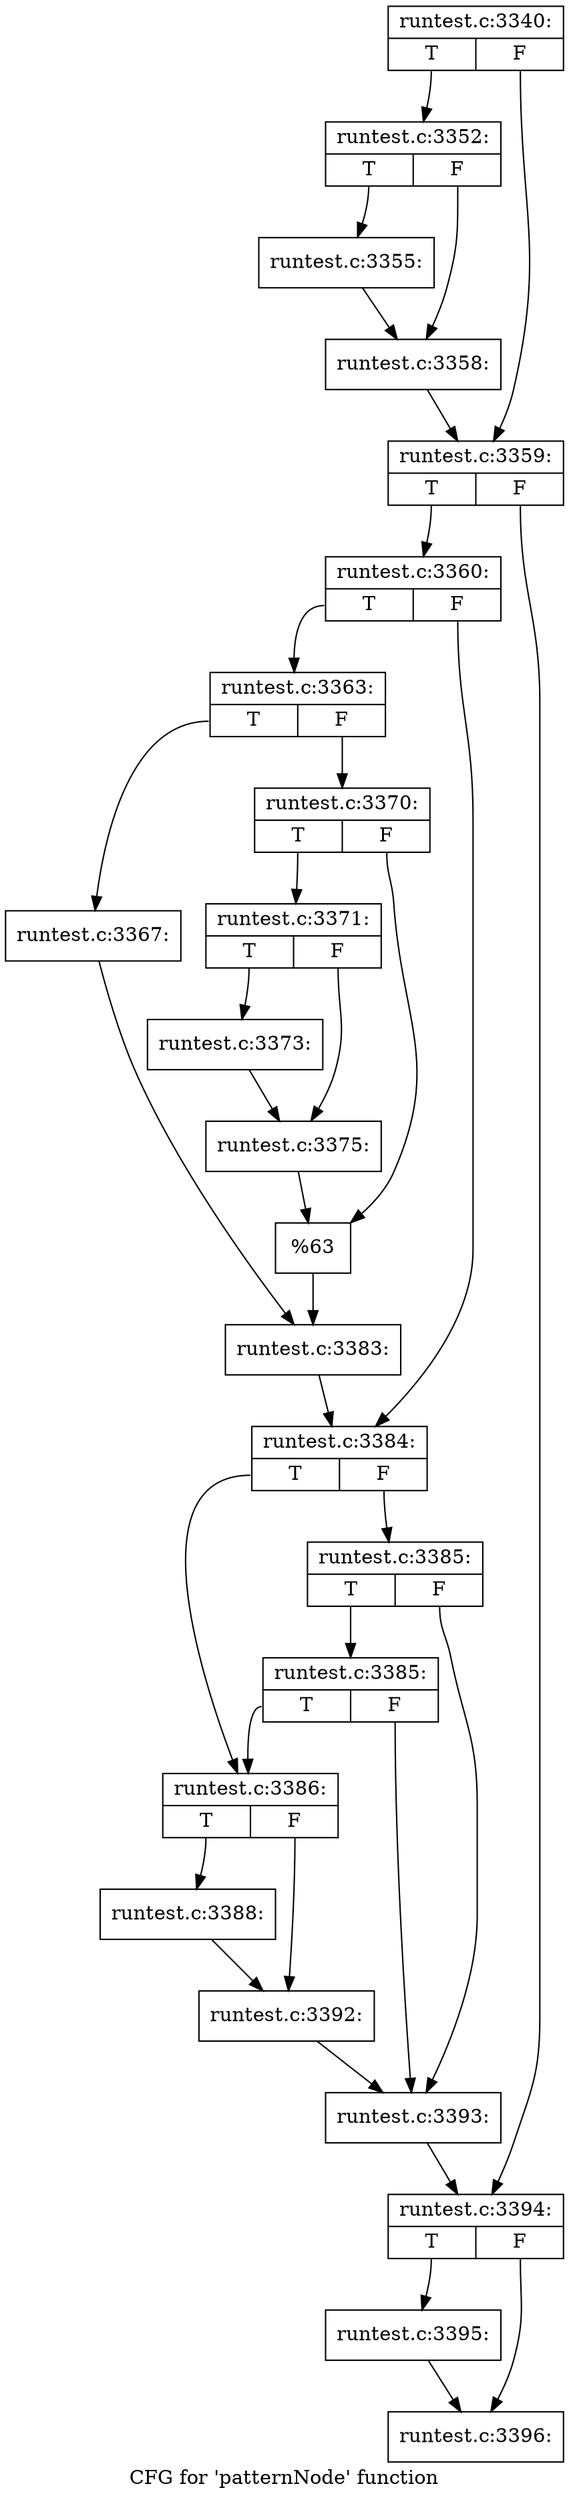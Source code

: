 digraph "CFG for 'patternNode' function" {
	label="CFG for 'patternNode' function";

	Node0x42f3220 [shape=record,label="{runtest.c:3340:|{<s0>T|<s1>F}}"];
	Node0x42f3220:s0 -> Node0x430ea00;
	Node0x42f3220:s1 -> Node0x430ea50;
	Node0x430ea00 [shape=record,label="{runtest.c:3352:|{<s0>T|<s1>F}}"];
	Node0x430ea00:s0 -> Node0x430fb30;
	Node0x430ea00:s1 -> Node0x4310110;
	Node0x430fb30 [shape=record,label="{runtest.c:3355:}"];
	Node0x430fb30 -> Node0x4310110;
	Node0x4310110 [shape=record,label="{runtest.c:3358:}"];
	Node0x4310110 -> Node0x430ea50;
	Node0x430ea50 [shape=record,label="{runtest.c:3359:|{<s0>T|<s1>F}}"];
	Node0x430ea50:s0 -> Node0x43104f0;
	Node0x430ea50:s1 -> Node0x4310cd0;
	Node0x43104f0 [shape=record,label="{runtest.c:3360:|{<s0>T|<s1>F}}"];
	Node0x43104f0:s0 -> Node0x4311250;
	Node0x43104f0:s1 -> Node0x43112a0;
	Node0x4311250 [shape=record,label="{runtest.c:3363:|{<s0>T|<s1>F}}"];
	Node0x4311250:s0 -> Node0x43119f0;
	Node0x4311250:s1 -> Node0x43120d0;
	Node0x43119f0 [shape=record,label="{runtest.c:3367:}"];
	Node0x43119f0 -> Node0x4311d20;
	Node0x43120d0 [shape=record,label="{runtest.c:3370:|{<s0>T|<s1>F}}"];
	Node0x43120d0:s0 -> Node0x4312590;
	Node0x43120d0:s1 -> Node0x43125e0;
	Node0x4312590 [shape=record,label="{runtest.c:3371:|{<s0>T|<s1>F}}"];
	Node0x4312590:s0 -> Node0x4312980;
	Node0x4312590:s1 -> Node0x43129d0;
	Node0x4312980 [shape=record,label="{runtest.c:3373:}"];
	Node0x4312980 -> Node0x43129d0;
	Node0x43129d0 [shape=record,label="{runtest.c:3375:}"];
	Node0x43129d0 -> Node0x43125e0;
	Node0x43125e0 [shape=record,label="{%63}"];
	Node0x43125e0 -> Node0x4311d20;
	Node0x4311d20 [shape=record,label="{runtest.c:3383:}"];
	Node0x4311d20 -> Node0x43112a0;
	Node0x43112a0 [shape=record,label="{runtest.c:3384:|{<s0>T|<s1>F}}"];
	Node0x43112a0:s0 -> Node0x4313ac0;
	Node0x43112a0:s1 -> Node0x4313b60;
	Node0x4313b60 [shape=record,label="{runtest.c:3385:|{<s0>T|<s1>F}}"];
	Node0x4313b60:s0 -> Node0x4313e40;
	Node0x4313b60:s1 -> Node0x4313b10;
	Node0x4313e40 [shape=record,label="{runtest.c:3385:|{<s0>T|<s1>F}}"];
	Node0x4313e40:s0 -> Node0x4313ac0;
	Node0x4313e40:s1 -> Node0x4313b10;
	Node0x4313ac0 [shape=record,label="{runtest.c:3386:|{<s0>T|<s1>F}}"];
	Node0x4313ac0:s0 -> Node0x4314870;
	Node0x4313ac0:s1 -> Node0x4314ba0;
	Node0x4314870 [shape=record,label="{runtest.c:3388:}"];
	Node0x4314870 -> Node0x4314ba0;
	Node0x4314ba0 [shape=record,label="{runtest.c:3392:}"];
	Node0x4314ba0 -> Node0x4313b10;
	Node0x4313b10 [shape=record,label="{runtest.c:3393:}"];
	Node0x4313b10 -> Node0x4310cd0;
	Node0x4310cd0 [shape=record,label="{runtest.c:3394:|{<s0>T|<s1>F}}"];
	Node0x4310cd0:s0 -> Node0x4315450;
	Node0x4310cd0:s1 -> Node0x43154a0;
	Node0x4315450 [shape=record,label="{runtest.c:3395:}"];
	Node0x4315450 -> Node0x43154a0;
	Node0x43154a0 [shape=record,label="{runtest.c:3396:}"];
}
